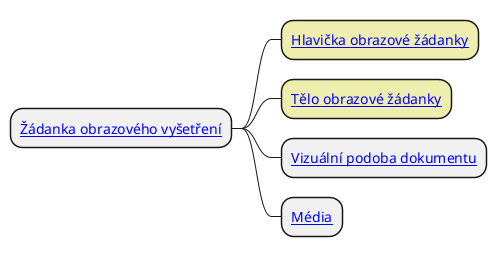 @startmindmap
skinparam topurl StructureDefinition-

* [[ImagingOrderCz.html Žádanka obrazového vyšetření]]
**[#EEEEAE] [[HeaderImagingOrder.html Hlavička obrazové žádanky]]
**[#EEEEAE] [[BodyImageOrderCz.html Tělo obrazové žádanky]]
** [[PresentedFormCz.html Vizuální podoba dokumentu]]
** [[MediaCz.html Média]]

/'
** [[health-insurance-cz.html Health Insurance Provider]]
** [[serviceRequestCz.html Imaging Order Service Request]]
***_ Order identifier
***_ Status of a service order.
***_ Kind of service request.
*** [[CoverageCz.html Associated insurance coverage]]
*** [[specimenCz.html Sample for analysis]]
****_ External Identifier
****_ Status
****_ Type
****_ Subject
****_ Received Time (DateTime)
****_ Collection
****_ Processing
****_ Container
'/
@endmindmap